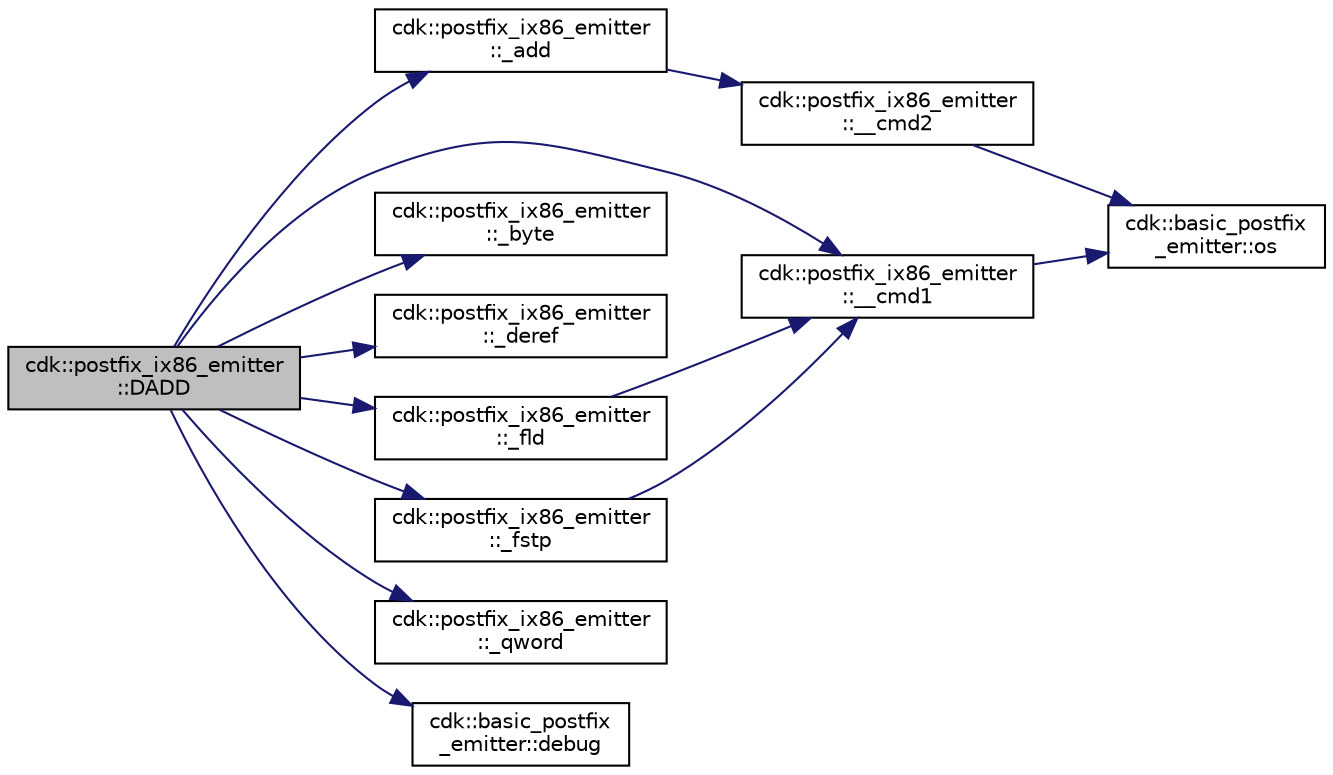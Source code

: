 digraph "cdk::postfix_ix86_emitter::DADD"
{
 // INTERACTIVE_SVG=YES
 // LATEX_PDF_SIZE
  edge [fontname="Helvetica",fontsize="10",labelfontname="Helvetica",labelfontsize="10"];
  node [fontname="Helvetica",fontsize="10",shape=record];
  rankdir="LR";
  Node1 [label="cdk::postfix_ix86_emitter\l::DADD",height=0.2,width=0.4,color="black", fillcolor="grey75", style="filled", fontcolor="black",tooltip=" "];
  Node1 -> Node2 [color="midnightblue",fontsize="10",style="solid",fontname="Helvetica"];
  Node2 [label="cdk::postfix_ix86_emitter\l::__cmd1",height=0.2,width=0.4,color="black", fillcolor="white", style="filled",URL="$classcdk_1_1postfix__ix86__emitter.html#af74d0fe04f44790b197b39ea81b2701a",tooltip=" "];
  Node2 -> Node3 [color="midnightblue",fontsize="10",style="solid",fontname="Helvetica"];
  Node3 [label="cdk::basic_postfix\l_emitter::os",height=0.2,width=0.4,color="black", fillcolor="white", style="filled",URL="$classcdk_1_1basic__postfix__emitter.html#a34b69125c2b35e846461de6328894166",tooltip=" "];
  Node1 -> Node4 [color="midnightblue",fontsize="10",style="solid",fontname="Helvetica"];
  Node4 [label="cdk::postfix_ix86_emitter\l::_add",height=0.2,width=0.4,color="black", fillcolor="white", style="filled",URL="$classcdk_1_1postfix__ix86__emitter.html#a0f928fc36243a20f468f97eed97304ec",tooltip=" "];
  Node4 -> Node5 [color="midnightblue",fontsize="10",style="solid",fontname="Helvetica"];
  Node5 [label="cdk::postfix_ix86_emitter\l::__cmd2",height=0.2,width=0.4,color="black", fillcolor="white", style="filled",URL="$classcdk_1_1postfix__ix86__emitter.html#a7ee08dc5f5cf276f660d61b07fa109ce",tooltip=" "];
  Node5 -> Node3 [color="midnightblue",fontsize="10",style="solid",fontname="Helvetica"];
  Node1 -> Node6 [color="midnightblue",fontsize="10",style="solid",fontname="Helvetica"];
  Node6 [label="cdk::postfix_ix86_emitter\l::_byte",height=0.2,width=0.4,color="black", fillcolor="white", style="filled",URL="$classcdk_1_1postfix__ix86__emitter.html#a57cd576459a9270ed87a1a1bce865baa",tooltip=" "];
  Node1 -> Node7 [color="midnightblue",fontsize="10",style="solid",fontname="Helvetica"];
  Node7 [label="cdk::postfix_ix86_emitter\l::_deref",height=0.2,width=0.4,color="black", fillcolor="white", style="filled",URL="$classcdk_1_1postfix__ix86__emitter.html#aaeb81421d51394d1d817d9bbf890eca4",tooltip=" "];
  Node1 -> Node8 [color="midnightblue",fontsize="10",style="solid",fontname="Helvetica"];
  Node8 [label="cdk::postfix_ix86_emitter\l::_fld",height=0.2,width=0.4,color="black", fillcolor="white", style="filled",URL="$classcdk_1_1postfix__ix86__emitter.html#a509b5eff74cae5c3333466168f989a73",tooltip=" "];
  Node8 -> Node2 [color="midnightblue",fontsize="10",style="solid",fontname="Helvetica"];
  Node1 -> Node9 [color="midnightblue",fontsize="10",style="solid",fontname="Helvetica"];
  Node9 [label="cdk::postfix_ix86_emitter\l::_fstp",height=0.2,width=0.4,color="black", fillcolor="white", style="filled",URL="$classcdk_1_1postfix__ix86__emitter.html#af453c24786dde4fcebc1e3b8b193c709",tooltip=" "];
  Node9 -> Node2 [color="midnightblue",fontsize="10",style="solid",fontname="Helvetica"];
  Node1 -> Node10 [color="midnightblue",fontsize="10",style="solid",fontname="Helvetica"];
  Node10 [label="cdk::postfix_ix86_emitter\l::_qword",height=0.2,width=0.4,color="black", fillcolor="white", style="filled",URL="$classcdk_1_1postfix__ix86__emitter.html#aed0dff21f6c7ba5d1081c2d78011fd51",tooltip=" "];
  Node1 -> Node11 [color="midnightblue",fontsize="10",style="solid",fontname="Helvetica"];
  Node11 [label="cdk::basic_postfix\l_emitter::debug",height=0.2,width=0.4,color="black", fillcolor="white", style="filled",URL="$classcdk_1_1basic__postfix__emitter.html#ab8a379fd593474bc165f8187d831affd",tooltip=" "];
}
